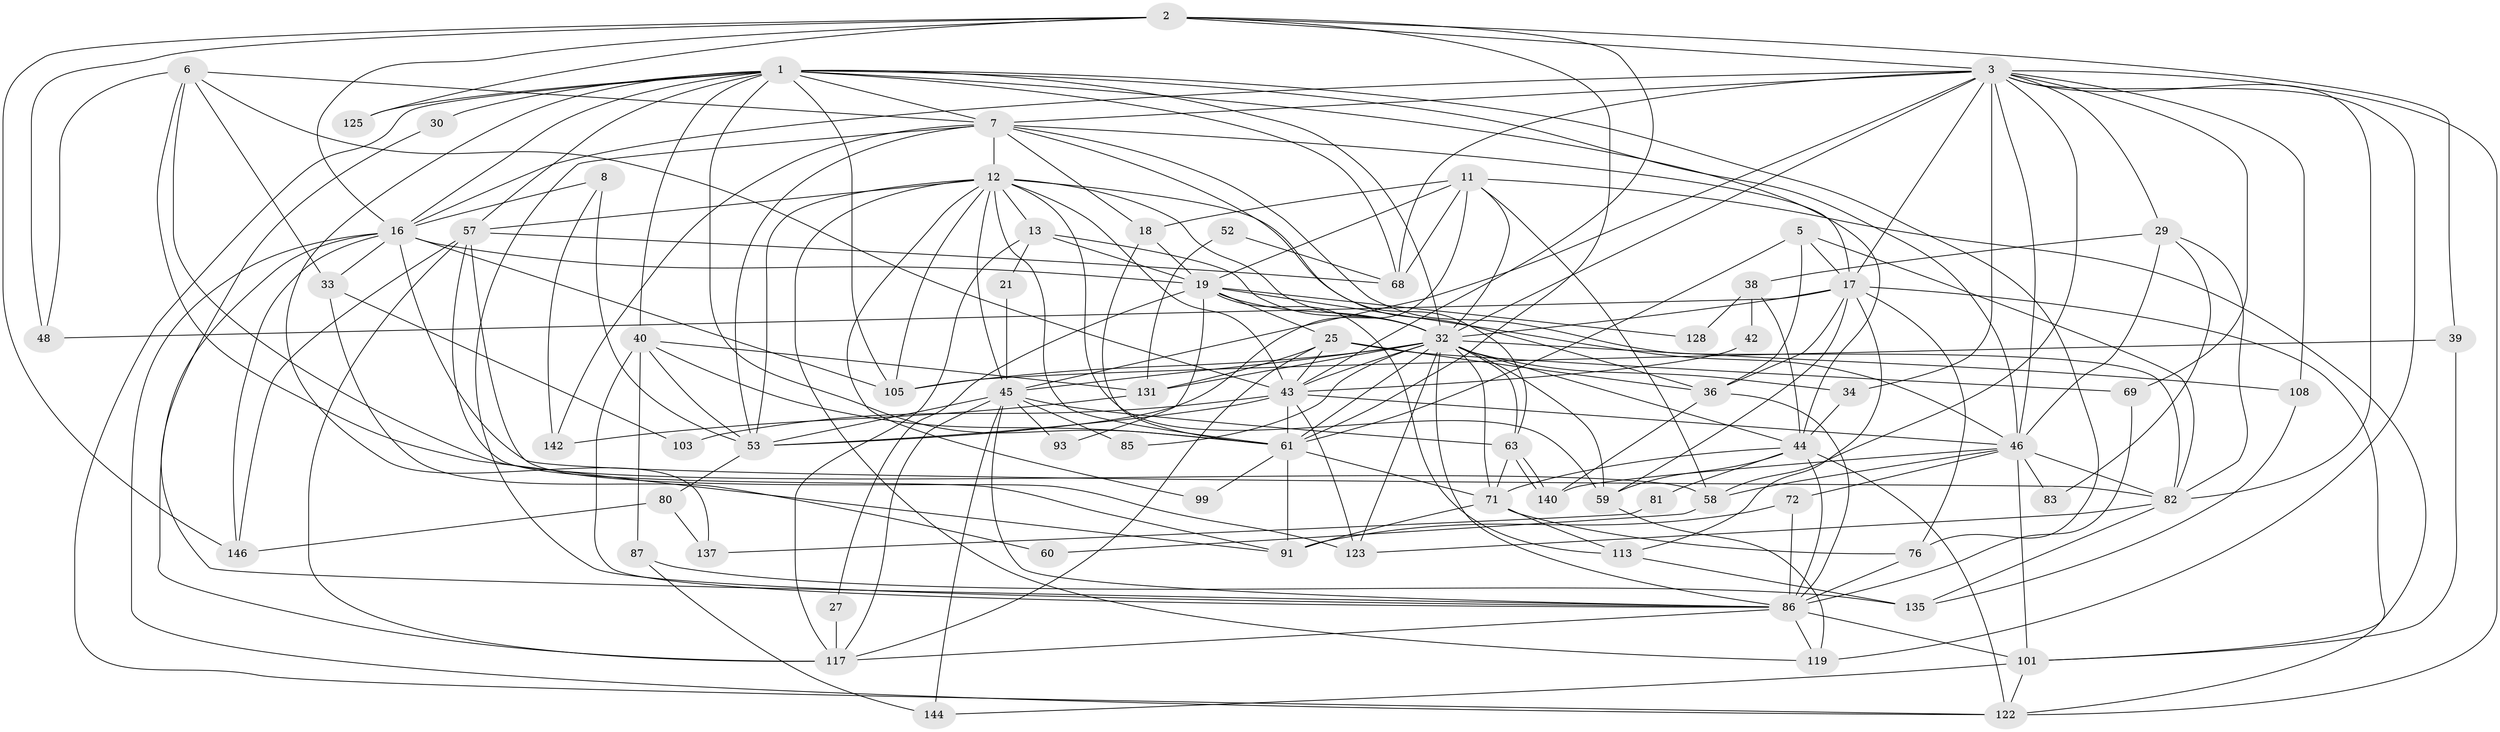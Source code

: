 // original degree distribution, {3: 0.24489795918367346, 4: 0.24489795918367346, 5: 0.1360544217687075, 7: 0.047619047619047616, 6: 0.14285714285714285, 2: 0.17687074829931973, 9: 0.006802721088435374}
// Generated by graph-tools (version 1.1) at 2025/15/03/09/25 04:15:04]
// undirected, 73 vertices, 208 edges
graph export_dot {
graph [start="1"]
  node [color=gray90,style=filled];
  1 [super="+24+9"];
  2 [super="+4"];
  3 [super="+10+70"];
  5 [super="+51"];
  6 [super="+26+120"];
  7 [super="+41+133"];
  8;
  11 [super="+22"];
  12 [super="+28"];
  13 [super="+31"];
  16 [super="+23"];
  17 [super="+49+20"];
  18 [super="+55"];
  19 [super="+35"];
  21;
  25 [super="+66"];
  27;
  29 [super="+74"];
  30;
  32 [super="+111+115+37+56+94"];
  33;
  34 [super="+64"];
  36 [super="+139"];
  38;
  39;
  40 [super="+95+132"];
  42;
  43 [super="+50"];
  44 [super="+62+106"];
  45 [super="+116+47"];
  46 [super="+73+54"];
  48;
  52;
  53 [super="+77"];
  57 [super="+110"];
  58;
  59;
  60;
  61 [super="+126+65"];
  63 [super="+67"];
  68 [super="+112"];
  69 [super="+121"];
  71 [super="+75+97"];
  72;
  76;
  80;
  81;
  82 [super="+124+136"];
  83;
  85;
  86 [super="+118+109"];
  87 [super="+92"];
  91;
  93;
  99;
  101;
  103;
  105 [super="+143"];
  108;
  113 [super="+138"];
  117;
  119;
  122;
  123;
  125;
  128;
  131;
  135;
  137;
  140;
  142;
  144;
  146;
  1 -- 46;
  1 -- 7;
  1 -- 40;
  1 -- 122;
  1 -- 44;
  1 -- 125;
  1 -- 30;
  1 -- 32 [weight=2];
  1 -- 68;
  1 -- 105;
  1 -- 137;
  1 -- 76;
  1 -- 16;
  1 -- 57;
  1 -- 61;
  2 -- 48;
  2 -- 146;
  2 -- 3;
  2 -- 39;
  2 -- 43;
  2 -- 125;
  2 -- 16;
  2 -- 61;
  3 -- 119;
  3 -- 34;
  3 -- 68 [weight=2];
  3 -- 69;
  3 -- 7;
  3 -- 108;
  3 -- 45;
  3 -- 16;
  3 -- 17;
  3 -- 82;
  3 -- 32;
  3 -- 122;
  3 -- 58;
  3 -- 29;
  3 -- 46;
  5 -- 82;
  5 -- 61;
  5 -- 36;
  5 -- 17;
  6 -- 33;
  6 -- 43;
  6 -- 58;
  6 -- 48;
  6 -- 91;
  6 -- 7;
  7 -- 12;
  7 -- 18;
  7 -- 82;
  7 -- 53;
  7 -- 86;
  7 -- 142;
  7 -- 17;
  7 -- 63;
  8 -- 142;
  8 -- 16;
  8 -- 53;
  11 -- 58;
  11 -- 68;
  11 -- 32;
  11 -- 18;
  11 -- 101;
  11 -- 53;
  11 -- 19;
  12 -- 105;
  12 -- 119;
  12 -- 32;
  12 -- 99;
  12 -- 36 [weight=2];
  12 -- 43;
  12 -- 13;
  12 -- 45;
  12 -- 53;
  12 -- 57;
  12 -- 59;
  12 -- 61;
  13 -- 117;
  13 -- 21;
  13 -- 32;
  13 -- 19;
  16 -- 146;
  16 -- 33;
  16 -- 82;
  16 -- 117;
  16 -- 122;
  16 -- 19;
  16 -- 105;
  17 -- 59;
  17 -- 48;
  17 -- 36 [weight=2];
  17 -- 32;
  17 -- 122;
  17 -- 76;
  17 -- 113;
  18 -- 61;
  18 -- 19;
  19 -- 46 [weight=2];
  19 -- 32;
  19 -- 128;
  19 -- 113;
  19 -- 25;
  19 -- 27;
  19 -- 93;
  21 -- 45;
  25 -- 36;
  25 -- 69;
  25 -- 131;
  25 -- 43;
  25 -- 117;
  27 -- 117;
  29 -- 46;
  29 -- 83;
  29 -- 38;
  29 -- 82;
  30 -- 86;
  32 -- 131;
  32 -- 34;
  32 -- 108;
  32 -- 59;
  32 -- 43 [weight=2];
  32 -- 61;
  32 -- 85;
  32 -- 86;
  32 -- 71;
  32 -- 123;
  32 -- 44;
  32 -- 45;
  32 -- 105;
  32 -- 63;
  33 -- 60;
  33 -- 103;
  34 -- 44 [weight=2];
  36 -- 86;
  36 -- 140;
  38 -- 42;
  38 -- 128;
  38 -- 44;
  39 -- 105;
  39 -- 101;
  40 -- 86;
  40 -- 131;
  40 -- 53;
  40 -- 87;
  40 -- 61;
  42 -- 43;
  43 -- 46;
  43 -- 123;
  43 -- 103;
  43 -- 61 [weight=2];
  43 -- 53;
  44 -- 122;
  44 -- 81;
  44 -- 86;
  44 -- 59;
  44 -- 71;
  45 -- 63;
  45 -- 53 [weight=2];
  45 -- 93;
  45 -- 85;
  45 -- 86;
  45 -- 144;
  45 -- 117;
  46 -- 82;
  46 -- 83;
  46 -- 101;
  46 -- 58;
  46 -- 140;
  46 -- 72;
  52 -- 131;
  52 -- 68;
  53 -- 80;
  57 -- 91;
  57 -- 146;
  57 -- 123;
  57 -- 117;
  57 -- 68;
  58 -- 60;
  59 -- 119;
  61 -- 71 [weight=2];
  61 -- 99;
  61 -- 91;
  63 -- 140;
  63 -- 140;
  63 -- 71;
  69 -- 86;
  71 -- 91;
  71 -- 113;
  71 -- 76;
  72 -- 91;
  72 -- 86;
  76 -- 86;
  80 -- 146;
  80 -- 137;
  81 -- 137;
  82 -- 135;
  82 -- 123;
  86 -- 101;
  86 -- 119;
  86 -- 117;
  87 -- 135;
  87 -- 144;
  101 -- 122;
  101 -- 144;
  108 -- 135;
  113 -- 135;
  131 -- 142;
}
